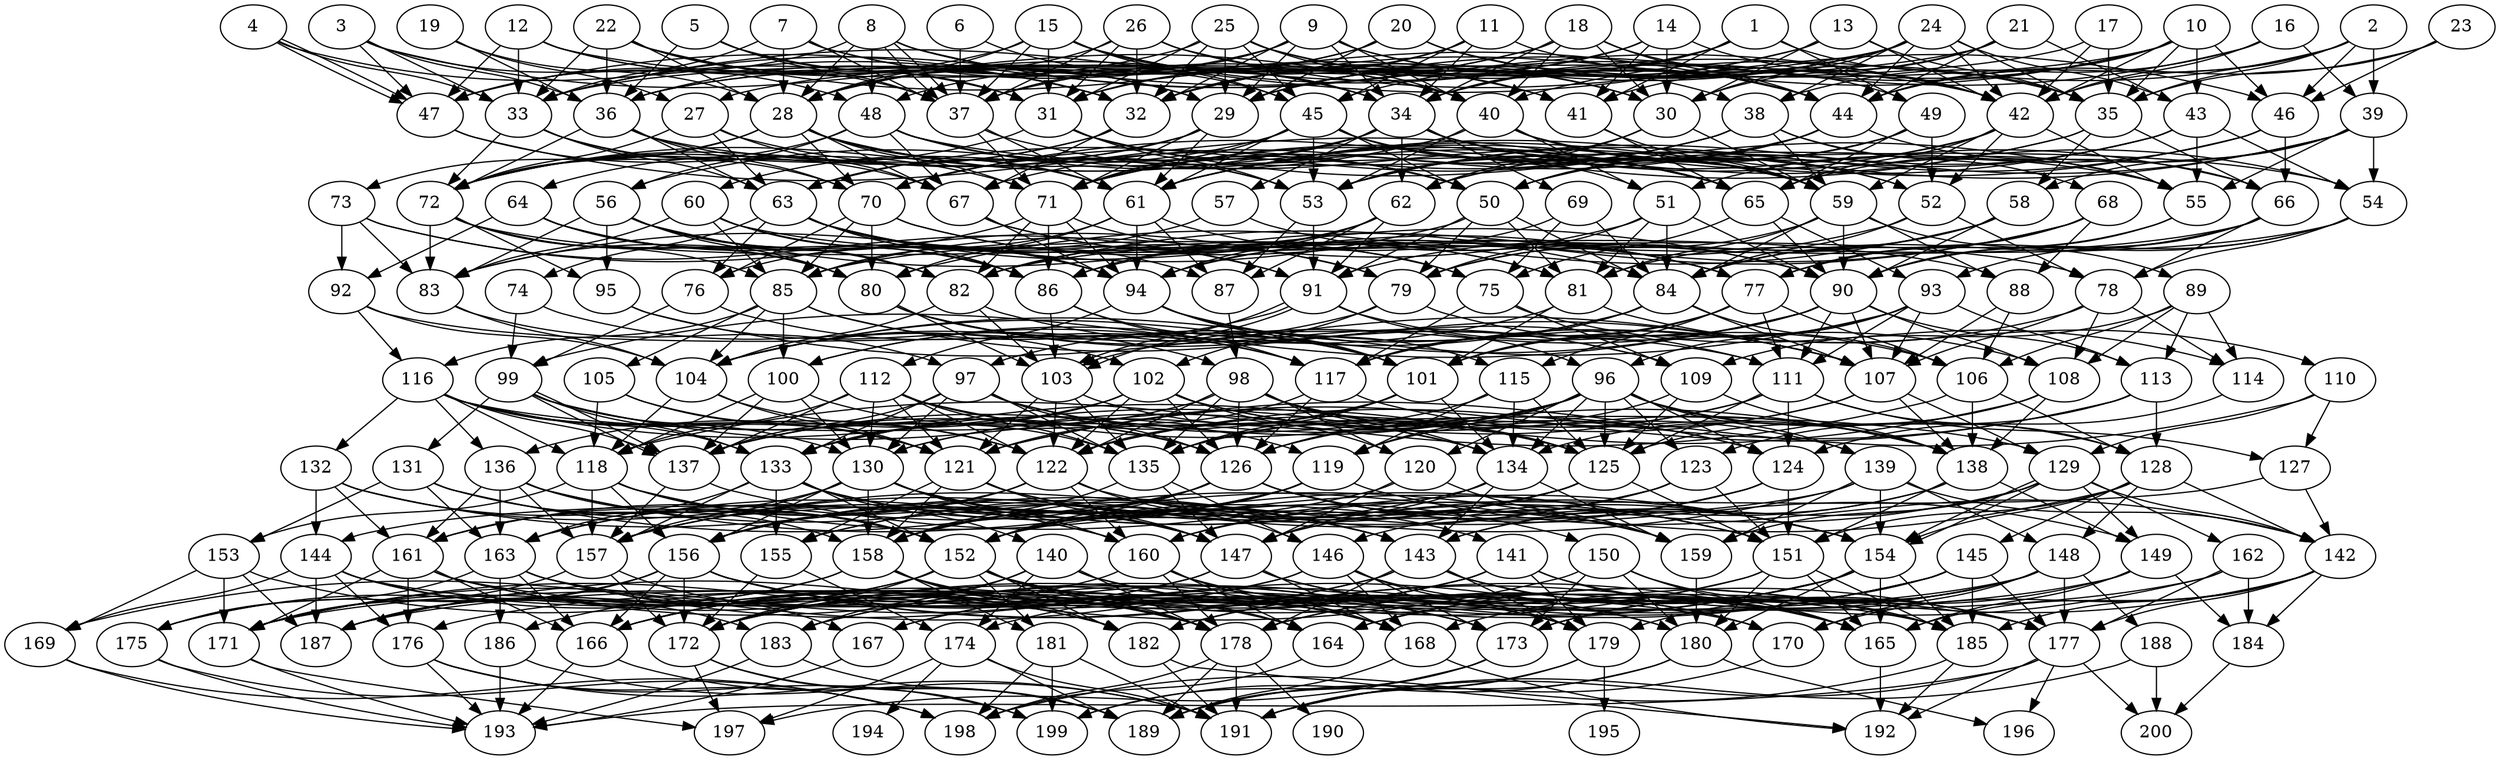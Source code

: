 // DAG automatically generated by daggen at Wed Apr 12 12:21:07 2017
// ./daggen --dot -n 200 --jump=1 --fat=0.6 --regularity=0.8 --density=0.4 
digraph G {
  1 [size="547399227973", alpha="0.15"]
  1 -> 29 [size ="838860800"]
  1 -> 34 [size ="838860800"]
  1 -> 35 [size ="838860800"]
  1 -> 37 [size ="838860800"]
  1 -> 41 [size ="838860800"]
  1 -> 49 [size ="838860800"]
  2 [size="8962573378", alpha="0.13"]
  2 -> 35 [size ="411041792"]
  2 -> 39 [size ="411041792"]
  2 -> 40 [size ="411041792"]
  2 -> 42 [size ="411041792"]
  2 -> 44 [size ="411041792"]
  2 -> 46 [size ="411041792"]
  3 [size="518663900", alpha="0.17"]
  3 -> 33 [size ="33554432"]
  3 -> 36 [size ="33554432"]
  3 -> 40 [size ="33554432"]
  3 -> 47 [size ="33554432"]
  3 -> 48 [size ="33554432"]
  4 [size="782757789696", alpha="0.10"]
  4 -> 32 [size ="679477248"]
  4 -> 33 [size ="679477248"]
  4 -> 47 [size ="679477248"]
  4 -> 47 [size ="679477248"]
  5 [size="231928233984", alpha="0.07"]
  5 -> 29 [size ="301989888"]
  5 -> 31 [size ="301989888"]
  5 -> 36 [size ="301989888"]
  5 -> 37 [size ="301989888"]
  6 [size="47000813257", alpha="0.15"]
  6 -> 37 [size ="209715200"]
  6 -> 45 [size ="209715200"]
  7 [size="453612371316", alpha="0.19"]
  7 -> 28 [size ="536870912"]
  7 -> 33 [size ="536870912"]
  7 -> 34 [size ="536870912"]
  7 -> 37 [size ="536870912"]
  7 -> 41 [size ="536870912"]
  8 [size="1116092727383", alpha="0.18"]
  8 -> 28 [size ="838860800"]
  8 -> 34 [size ="838860800"]
  8 -> 37 [size ="838860800"]
  8 -> 37 [size ="838860800"]
  8 -> 40 [size ="838860800"]
  8 -> 42 [size ="838860800"]
  8 -> 47 [size ="838860800"]
  8 -> 48 [size ="838860800"]
  9 [size="46220240918", alpha="0.13"]
  9 -> 29 [size ="33554432"]
  9 -> 32 [size ="33554432"]
  9 -> 34 [size ="33554432"]
  9 -> 36 [size ="33554432"]
  9 -> 37 [size ="33554432"]
  9 -> 38 [size ="33554432"]
  9 -> 40 [size ="33554432"]
  9 -> 44 [size ="33554432"]
  10 [size="3008653138", alpha="0.05"]
  10 -> 27 [size ="75497472"]
  10 -> 32 [size ="75497472"]
  10 -> 34 [size ="75497472"]
  10 -> 35 [size ="75497472"]
  10 -> 42 [size ="75497472"]
  10 -> 43 [size ="75497472"]
  10 -> 44 [size ="75497472"]
  10 -> 45 [size ="75497472"]
  10 -> 46 [size ="75497472"]
  11 [size="191332156392", alpha="0.11"]
  11 -> 31 [size ="536870912"]
  11 -> 32 [size ="536870912"]
  11 -> 34 [size ="536870912"]
  11 -> 42 [size ="536870912"]
  11 -> 45 [size ="536870912"]
  12 [size="35597628548", alpha="0.08"]
  12 -> 31 [size ="679477248"]
  12 -> 32 [size ="679477248"]
  12 -> 33 [size ="679477248"]
  12 -> 42 [size ="679477248"]
  12 -> 47 [size ="679477248"]
  13 [size="3260915998", alpha="0.14"]
  13 -> 30 [size ="134217728"]
  13 -> 32 [size ="134217728"]
  13 -> 33 [size ="134217728"]
  13 -> 35 [size ="134217728"]
  13 -> 42 [size ="134217728"]
  14 [size="39935216856", alpha="0.01"]
  14 -> 28 [size ="134217728"]
  14 -> 29 [size ="134217728"]
  14 -> 30 [size ="134217728"]
  14 -> 41 [size ="134217728"]
  14 -> 42 [size ="134217728"]
  15 [size="255862512761", alpha="0.10"]
  15 -> 28 [size ="301989888"]
  15 -> 30 [size ="301989888"]
  15 -> 31 [size ="301989888"]
  15 -> 34 [size ="301989888"]
  15 -> 37 [size ="301989888"]
  15 -> 42 [size ="301989888"]
  15 -> 45 [size ="301989888"]
  15 -> 47 [size ="301989888"]
  16 [size="28991029248", alpha="0.05"]
  16 -> 29 [size ="75497472"]
  16 -> 38 [size ="75497472"]
  16 -> 39 [size ="75497472"]
  16 -> 42 [size ="75497472"]
  17 [size="8972319477", alpha="0.05"]
  17 -> 35 [size ="33554432"]
  17 -> 36 [size ="33554432"]
  17 -> 42 [size ="33554432"]
  18 [size="221116185206", alpha="0.07"]
  18 -> 30 [size ="411041792"]
  18 -> 33 [size ="411041792"]
  18 -> 34 [size ="411041792"]
  18 -> 40 [size ="411041792"]
  18 -> 44 [size ="411041792"]
  18 -> 47 [size ="411041792"]
  18 -> 49 [size ="411041792"]
  19 [size="8347876361", alpha="0.04"]
  19 -> 27 [size ="209715200"]
  19 -> 28 [size ="209715200"]
  19 -> 36 [size ="209715200"]
  20 [size="318438294749", alpha="0.13"]
  20 -> 28 [size ="209715200"]
  20 -> 29 [size ="209715200"]
  20 -> 35 [size ="209715200"]
  20 -> 44 [size ="209715200"]
  20 -> 48 [size ="209715200"]
  21 [size="68719476736", alpha="0.11"]
  21 -> 30 [size ="134217728"]
  21 -> 36 [size ="134217728"]
  21 -> 41 [size ="134217728"]
  21 -> 43 [size ="134217728"]
  21 -> 44 [size ="134217728"]
  22 [size="11364502227", alpha="0.19"]
  22 -> 28 [size ="209715200"]
  22 -> 29 [size ="209715200"]
  22 -> 32 [size ="209715200"]
  22 -> 33 [size ="209715200"]
  22 -> 36 [size ="209715200"]
  22 -> 37 [size ="209715200"]
  22 -> 44 [size ="209715200"]
  23 [size="124092899724", alpha="0.10"]
  23 -> 35 [size ="134217728"]
  23 -> 44 [size ="134217728"]
  23 -> 46 [size ="134217728"]
  24 [size="368293445632", alpha="0.12"]
  24 -> 29 [size ="411041792"]
  24 -> 30 [size ="411041792"]
  24 -> 31 [size ="411041792"]
  24 -> 32 [size ="411041792"]
  24 -> 33 [size ="411041792"]
  24 -> 34 [size ="411041792"]
  24 -> 35 [size ="411041792"]
  24 -> 38 [size ="411041792"]
  24 -> 42 [size ="411041792"]
  24 -> 43 [size ="411041792"]
  24 -> 44 [size ="411041792"]
  25 [size="1008282841893", alpha="0.12"]
  25 -> 29 [size ="838860800"]
  25 -> 30 [size ="838860800"]
  25 -> 31 [size ="838860800"]
  25 -> 32 [size ="838860800"]
  25 -> 33 [size ="838860800"]
  25 -> 40 [size ="838860800"]
  25 -> 44 [size ="838860800"]
  25 -> 45 [size ="838860800"]
  26 [size="622847712706", alpha="0.05"]
  26 -> 28 [size ="838860800"]
  26 -> 31 [size ="838860800"]
  26 -> 32 [size ="838860800"]
  26 -> 37 [size ="838860800"]
  26 -> 41 [size ="838860800"]
  26 -> 46 [size ="838860800"]
  27 [size="45371557116", alpha="0.06"]
  27 -> 50 [size ="838860800"]
  27 -> 63 [size ="838860800"]
  27 -> 67 [size ="838860800"]
  27 -> 72 [size ="838860800"]
  28 [size="6675562084", alpha="0.01"]
  28 -> 53 [size ="679477248"]
  28 -> 61 [size ="679477248"]
  28 -> 65 [size ="679477248"]
  28 -> 67 [size ="679477248"]
  28 -> 70 [size ="679477248"]
  28 -> 71 [size ="679477248"]
  28 -> 72 [size ="679477248"]
  28 -> 73 [size ="679477248"]
  29 [size="5308098366", alpha="0.16"]
  29 -> 61 [size ="209715200"]
  29 -> 63 [size ="209715200"]
  29 -> 71 [size ="209715200"]
  29 -> 72 [size ="209715200"]
  30 [size="1337575980", alpha="0.08"]
  30 -> 53 [size ="75497472"]
  30 -> 59 [size ="75497472"]
  30 -> 62 [size ="75497472"]
  31 [size="275115676212", alpha="0.06"]
  31 -> 50 [size ="536870912"]
  31 -> 53 [size ="536870912"]
  31 -> 55 [size ="536870912"]
  31 -> 72 [size ="536870912"]
  32 [size="32684087846", alpha="0.00"]
  32 -> 64 [size ="33554432"]
  32 -> 67 [size ="33554432"]
  32 -> 72 [size ="33554432"]
  33 [size="7187351302", alpha="0.04"]
  33 -> 63 [size ="134217728"]
  33 -> 67 [size ="134217728"]
  33 -> 70 [size ="134217728"]
  33 -> 72 [size ="134217728"]
  34 [size="28991029248", alpha="0.02"]
  34 -> 52 [size ="75497472"]
  34 -> 57 [size ="75497472"]
  34 -> 59 [size ="75497472"]
  34 -> 62 [size ="75497472"]
  34 -> 66 [size ="75497472"]
  34 -> 69 [size ="75497472"]
  34 -> 70 [size ="75497472"]
  34 -> 71 [size ="75497472"]
  34 -> 72 [size ="75497472"]
  35 [size="182477021940", alpha="0.02"]
  35 -> 58 [size ="134217728"]
  35 -> 66 [size ="134217728"]
  35 -> 70 [size ="134217728"]
  35 -> 71 [size ="134217728"]
  36 [size="21548177159", alpha="0.06"]
  36 -> 55 [size ="838860800"]
  36 -> 61 [size ="838860800"]
  36 -> 63 [size ="838860800"]
  36 -> 70 [size ="838860800"]
  36 -> 72 [size ="838860800"]
  37 [size="511069636573", alpha="0.15"]
  37 -> 59 [size ="411041792"]
  37 -> 61 [size ="411041792"]
  37 -> 71 [size ="411041792"]
  38 [size="47223335934", alpha="0.12"]
  38 -> 55 [size ="838860800"]
  38 -> 59 [size ="838860800"]
  38 -> 63 [size ="838860800"]
  38 -> 68 [size ="838860800"]
  38 -> 70 [size ="838860800"]
  38 -> 71 [size ="838860800"]
  39 [size="8589934592", alpha="0.03"]
  39 -> 53 [size ="33554432"]
  39 -> 54 [size ="33554432"]
  39 -> 55 [size ="33554432"]
  39 -> 58 [size ="33554432"]
  39 -> 61 [size ="33554432"]
  39 -> 65 [size ="33554432"]
  40 [size="30503994490", alpha="0.01"]
  40 -> 51 [size ="536870912"]
  40 -> 52 [size ="536870912"]
  40 -> 53 [size ="536870912"]
  40 -> 54 [size ="536870912"]
  40 -> 56 [size ="536870912"]
  40 -> 59 [size ="536870912"]
  41 [size="549755813888", alpha="0.17"]
  41 -> 59 [size ="536870912"]
  41 -> 65 [size ="536870912"]
  42 [size="6193108002", alpha="0.11"]
  42 -> 50 [size ="134217728"]
  42 -> 52 [size ="134217728"]
  42 -> 55 [size ="134217728"]
  42 -> 59 [size ="134217728"]
  42 -> 65 [size ="134217728"]
  42 -> 71 [size ="134217728"]
  43 [size="231928233984", alpha="0.09"]
  43 -> 50 [size ="301989888"]
  43 -> 54 [size ="301989888"]
  43 -> 55 [size ="301989888"]
  43 -> 61 [size ="301989888"]
  43 -> 62 [size ="301989888"]
  44 [size="368293445632", alpha="0.05"]
  44 -> 50 [size ="411041792"]
  44 -> 61 [size ="411041792"]
  44 -> 66 [size ="411041792"]
  44 -> 67 [size ="411041792"]
  45 [size="417458915781", alpha="0.08"]
  45 -> 50 [size ="301989888"]
  45 -> 51 [size ="301989888"]
  45 -> 53 [size ="301989888"]
  45 -> 59 [size ="301989888"]
  45 -> 60 [size ="301989888"]
  45 -> 61 [size ="301989888"]
  45 -> 65 [size ="301989888"]
  45 -> 71 [size ="301989888"]
  46 [size="263430747320", alpha="0.15"]
  46 -> 51 [size ="536870912"]
  46 -> 53 [size ="536870912"]
  46 -> 61 [size ="536870912"]
  46 -> 66 [size ="536870912"]
  47 [size="68719476736", alpha="0.00"]
  47 -> 65 [size ="134217728"]
  47 -> 71 [size ="134217728"]
  48 [size="782757789696", alpha="0.11"]
  48 -> 50 [size ="679477248"]
  48 -> 53 [size ="679477248"]
  48 -> 54 [size ="679477248"]
  48 -> 56 [size ="679477248"]
  48 -> 65 [size ="679477248"]
  48 -> 67 [size ="679477248"]
  48 -> 72 [size ="679477248"]
  49 [size="782757789696", alpha="0.00"]
  49 -> 50 [size ="679477248"]
  49 -> 52 [size ="679477248"]
  49 -> 53 [size ="679477248"]
  49 -> 62 [size ="679477248"]
  49 -> 65 [size ="679477248"]
  50 [size="21968148809", alpha="0.11"]
  50 -> 79 [size ="838860800"]
  50 -> 81 [size ="838860800"]
  50 -> 83 [size ="838860800"]
  50 -> 84 [size ="838860800"]
  50 -> 91 [size ="838860800"]
  51 [size="8762430306", alpha="0.06"]
  51 -> 79 [size ="411041792"]
  51 -> 81 [size ="411041792"]
  51 -> 84 [size ="411041792"]
  51 -> 85 [size ="411041792"]
  51 -> 90 [size ="411041792"]
  52 [size="8589934592", alpha="0.11"]
  52 -> 78 [size ="33554432"]
  52 -> 84 [size ="33554432"]
  52 -> 94 [size ="33554432"]
  53 [size="297086077139", alpha="0.05"]
  53 -> 87 [size ="301989888"]
  53 -> 91 [size ="301989888"]
  54 [size="131629558528", alpha="0.01"]
  54 -> 77 [size ="536870912"]
  54 -> 78 [size ="536870912"]
  54 -> 82 [size ="536870912"]
  54 -> 90 [size ="536870912"]
  55 [size="50776869419", alpha="0.17"]
  55 -> 77 [size ="838860800"]
  55 -> 90 [size ="838860800"]
  56 [size="1073741824000", alpha="0.16"]
  56 -> 80 [size ="838860800"]
  56 -> 82 [size ="838860800"]
  56 -> 83 [size ="838860800"]
  56 -> 90 [size ="838860800"]
  56 -> 94 [size ="838860800"]
  56 -> 95 [size ="838860800"]
  57 [size="10437458688", alpha="0.07"]
  57 -> 76 [size ="209715200"]
  57 -> 90 [size ="209715200"]
  58 [size="21126713113", alpha="0.14"]
  58 -> 79 [size ="33554432"]
  58 -> 80 [size ="33554432"]
  58 -> 81 [size ="33554432"]
  58 -> 90 [size ="33554432"]
  58 -> 91 [size ="33554432"]
  59 [size="593308567104", alpha="0.13"]
  59 -> 79 [size ="411041792"]
  59 -> 81 [size ="411041792"]
  59 -> 84 [size ="411041792"]
  59 -> 88 [size ="411041792"]
  59 -> 89 [size ="411041792"]
  59 -> 90 [size ="411041792"]
  60 [size="368293445632", alpha="0.03"]
  60 -> 78 [size ="411041792"]
  60 -> 83 [size ="411041792"]
  60 -> 85 [size ="411041792"]
  60 -> 86 [size ="411041792"]
  60 -> 94 [size ="411041792"]
  61 [size="8589934592", alpha="0.17"]
  61 -> 77 [size ="33554432"]
  61 -> 80 [size ="33554432"]
  61 -> 85 [size ="33554432"]
  61 -> 87 [size ="33554432"]
  61 -> 94 [size ="33554432"]
  62 [size="2340673227", alpha="0.04"]
  62 -> 82 [size ="75497472"]
  62 -> 86 [size ="75497472"]
  62 -> 87 [size ="75497472"]
  62 -> 91 [size ="75497472"]
  62 -> 94 [size ="75497472"]
  63 [size="300033367701", alpha="0.07"]
  63 -> 74 [size ="209715200"]
  63 -> 75 [size ="209715200"]
  63 -> 76 [size ="209715200"]
  63 -> 77 [size ="209715200"]
  63 -> 79 [size ="209715200"]
  63 -> 86 [size ="209715200"]
  63 -> 87 [size ="209715200"]
  63 -> 91 [size ="209715200"]
  63 -> 94 [size ="209715200"]
  64 [size="1073741824000", alpha="0.07"]
  64 -> 80 [size ="838860800"]
  64 -> 82 [size ="838860800"]
  64 -> 86 [size ="838860800"]
  64 -> 92 [size ="838860800"]
  64 -> 94 [size ="838860800"]
  65 [size="28991029248", alpha="0.05"]
  65 -> 75 [size ="75497472"]
  65 -> 90 [size ="75497472"]
  65 -> 93 [size ="75497472"]
  66 [size="134233760832", alpha="0.18"]
  66 -> 78 [size ="134217728"]
  66 -> 84 [size ="134217728"]
  66 -> 85 [size ="134217728"]
  66 -> 90 [size ="134217728"]
  66 -> 93 [size ="134217728"]
  67 [size="231928233984", alpha="0.01"]
  67 -> 77 [size ="301989888"]
  67 -> 81 [size ="301989888"]
  67 -> 94 [size ="301989888"]
  68 [size="379646927523", alpha="0.11"]
  68 -> 77 [size ="301989888"]
  68 -> 82 [size ="301989888"]
  68 -> 84 [size ="301989888"]
  68 -> 86 [size ="301989888"]
  68 -> 88 [size ="301989888"]
  69 [size="33061728312", alpha="0.03"]
  69 -> 75 [size ="838860800"]
  69 -> 84 [size ="838860800"]
  69 -> 94 [size ="838860800"]
  70 [size="18302077900", alpha="0.06"]
  70 -> 76 [size ="838860800"]
  70 -> 80 [size ="838860800"]
  70 -> 81 [size ="838860800"]
  70 -> 84 [size ="838860800"]
  70 -> 85 [size ="838860800"]
  71 [size="2465225170", alpha="0.02"]
  71 -> 75 [size ="75497472"]
  71 -> 82 [size ="75497472"]
  71 -> 83 [size ="75497472"]
  71 -> 86 [size ="75497472"]
  71 -> 94 [size ="75497472"]
  72 [size="782757789696", alpha="0.01"]
  72 -> 80 [size ="679477248"]
  72 -> 82 [size ="679477248"]
  72 -> 83 [size ="679477248"]
  72 -> 85 [size ="679477248"]
  72 -> 88 [size ="679477248"]
  72 -> 95 [size ="679477248"]
  73 [size="262647643180", alpha="0.20"]
  73 -> 79 [size ="536870912"]
  73 -> 83 [size ="536870912"]
  73 -> 91 [size ="536870912"]
  73 -> 92 [size ="536870912"]
  74 [size="782757789696", alpha="0.05"]
  74 -> 99 [size ="679477248"]
  74 -> 102 [size ="679477248"]
  75 [size="2437667704", alpha="0.13"]
  75 -> 109 [size ="75497472"]
  75 -> 114 [size ="75497472"]
  75 -> 117 [size ="75497472"]
  76 [size="28991029248", alpha="0.03"]
  76 -> 99 [size ="75497472"]
  76 -> 117 [size ="75497472"]
  77 [size="8589934592", alpha="0.00"]
  77 -> 101 [size ="33554432"]
  77 -> 106 [size ="33554432"]
  77 -> 111 [size ="33554432"]
  77 -> 115 [size ="33554432"]
  77 -> 117 [size ="33554432"]
  78 [size="31291380953", alpha="0.19"]
  78 -> 107 [size ="679477248"]
  78 -> 108 [size ="679477248"]
  78 -> 114 [size ="679477248"]
  78 -> 117 [size ="679477248"]
  79 [size="111605557355", alpha="0.20"]
  79 -> 102 [size ="75497472"]
  79 -> 104 [size ="75497472"]
  79 -> 108 [size ="75497472"]
  80 [size="26613857877", alpha="0.10"]
  80 -> 103 [size ="679477248"]
  80 -> 109 [size ="679477248"]
  80 -> 111 [size ="679477248"]
  80 -> 117 [size ="679477248"]
  81 [size="326317740580", alpha="0.11"]
  81 -> 100 [size ="536870912"]
  81 -> 101 [size ="536870912"]
  81 -> 110 [size ="536870912"]
  82 [size="9022448628", alpha="0.13"]
  82 -> 103 [size ="301989888"]
  82 -> 104 [size ="301989888"]
  82 -> 109 [size ="301989888"]
  83 [size="249268859145", alpha="0.00"]
  83 -> 97 [size ="679477248"]
  83 -> 104 [size ="679477248"]
  84 [size="368293445632", alpha="0.12"]
  84 -> 97 [size ="411041792"]
  84 -> 100 [size ="411041792"]
  84 -> 106 [size ="411041792"]
  84 -> 107 [size ="411041792"]
  84 -> 117 [size ="411041792"]
  85 [size="8589934592", alpha="0.17"]
  85 -> 100 [size ="33554432"]
  85 -> 101 [size ="33554432"]
  85 -> 104 [size ="33554432"]
  85 -> 105 [size ="33554432"]
  85 -> 107 [size ="33554432"]
  85 -> 116 [size ="33554432"]
  86 [size="8589934592", alpha="0.05"]
  86 -> 101 [size ="33554432"]
  86 -> 103 [size ="33554432"]
  86 -> 117 [size ="33554432"]
  87 [size="1310927973101", alpha="0.15"]
  87 -> 98 [size ="838860800"]
  88 [size="6123481806", alpha="0.04"]
  88 -> 106 [size ="301989888"]
  88 -> 107 [size ="301989888"]
  89 [size="231928233984", alpha="0.20"]
  89 -> 106 [size ="301989888"]
  89 -> 108 [size ="301989888"]
  89 -> 109 [size ="301989888"]
  89 -> 113 [size ="301989888"]
  89 -> 114 [size ="301989888"]
  90 [size="2964074582", alpha="0.19"]
  90 -> 99 [size ="75497472"]
  90 -> 101 [size ="75497472"]
  90 -> 103 [size ="75497472"]
  90 -> 104 [size ="75497472"]
  90 -> 107 [size ="75497472"]
  90 -> 108 [size ="75497472"]
  90 -> 111 [size ="75497472"]
  90 -> 113 [size ="75497472"]
  91 [size="626853037427", alpha="0.05"]
  91 -> 96 [size ="411041792"]
  91 -> 103 [size ="411041792"]
  91 -> 103 [size ="411041792"]
  91 -> 104 [size ="411041792"]
  91 -> 106 [size ="411041792"]
  92 [size="134217728000", alpha="0.09"]
  92 -> 104 [size ="209715200"]
  92 -> 111 [size ="209715200"]
  92 -> 116 [size ="209715200"]
  93 [size="231928233984", alpha="0.13"]
  93 -> 96 [size ="301989888"]
  93 -> 101 [size ="301989888"]
  93 -> 104 [size ="301989888"]
  93 -> 107 [size ="301989888"]
  93 -> 111 [size ="301989888"]
  93 -> 113 [size ="301989888"]
  94 [size="112525218575", alpha="0.09"]
  94 -> 101 [size ="301989888"]
  94 -> 107 [size ="301989888"]
  94 -> 112 [size ="301989888"]
  94 -> 115 [size ="301989888"]
  95 [size="9144210639", alpha="0.10"]
  95 -> 98 [size ="33554432"]
  95 -> 107 [size ="33554432"]
  96 [size="68719476736", alpha="0.16"]
  96 -> 119 [size ="134217728"]
  96 -> 120 [size ="134217728"]
  96 -> 123 [size ="134217728"]
  96 -> 124 [size ="134217728"]
  96 -> 125 [size ="134217728"]
  96 -> 126 [size ="134217728"]
  96 -> 128 [size ="134217728"]
  96 -> 130 [size ="134217728"]
  96 -> 133 [size ="134217728"]
  96 -> 134 [size ="134217728"]
  96 -> 137 [size ="134217728"]
  96 -> 138 [size ="134217728"]
  96 -> 139 [size ="134217728"]
  97 [size="2518726765", alpha="0.06"]
  97 -> 124 [size ="75497472"]
  97 -> 126 [size ="75497472"]
  97 -> 130 [size ="75497472"]
  97 -> 133 [size ="75497472"]
  97 -> 134 [size ="75497472"]
  97 -> 135 [size ="75497472"]
  97 -> 137 [size ="75497472"]
  98 [size="1046537598", alpha="0.14"]
  98 -> 120 [size ="33554432"]
  98 -> 122 [size ="33554432"]
  98 -> 125 [size ="33554432"]
  98 -> 126 [size ="33554432"]
  98 -> 134 [size ="33554432"]
  98 -> 135 [size ="33554432"]
  98 -> 137 [size ="33554432"]
  98 -> 139 [size ="33554432"]
  99 [size="104772686993", alpha="0.14"]
  99 -> 121 [size ="209715200"]
  99 -> 125 [size ="209715200"]
  99 -> 126 [size ="209715200"]
  99 -> 131 [size ="209715200"]
  99 -> 133 [size ="209715200"]
  99 -> 137 [size ="209715200"]
  99 -> 137 [size ="209715200"]
  100 [size="68719476736", alpha="0.17"]
  100 -> 118 [size ="134217728"]
  100 -> 126 [size ="134217728"]
  100 -> 130 [size ="134217728"]
  100 -> 137 [size ="134217728"]
  101 [size="4483098999", alpha="0.15"]
  101 -> 122 [size ="134217728"]
  101 -> 134 [size ="134217728"]
  101 -> 135 [size ="134217728"]
  101 -> 137 [size ="134217728"]
  102 [size="293286596125", alpha="0.12"]
  102 -> 120 [size ="411041792"]
  102 -> 122 [size ="411041792"]
  102 -> 124 [size ="411041792"]
  102 -> 126 [size ="411041792"]
  102 -> 133 [size ="411041792"]
  102 -> 136 [size ="411041792"]
  102 -> 138 [size ="411041792"]
  103 [size="134217728000", alpha="0.15"]
  103 -> 121 [size ="209715200"]
  103 -> 122 [size ="209715200"]
  103 -> 125 [size ="209715200"]
  103 -> 135 [size ="209715200"]
  104 [size="782757789696", alpha="0.19"]
  104 -> 118 [size ="679477248"]
  104 -> 121 [size ="679477248"]
  104 -> 135 [size ="679477248"]
  105 [size="68719476736", alpha="0.05"]
  105 -> 118 [size ="134217728"]
  105 -> 121 [size ="134217728"]
  105 -> 122 [size ="134217728"]
  106 [size="516906719524", alpha="0.01"]
  106 -> 118 [size ="536870912"]
  106 -> 128 [size ="536870912"]
  106 -> 138 [size ="536870912"]
  107 [size="774934450576", alpha="0.01"]
  107 -> 122 [size ="536870912"]
  107 -> 126 [size ="536870912"]
  107 -> 129 [size ="536870912"]
  107 -> 138 [size ="536870912"]
  108 [size="631602481813", alpha="0.19"]
  108 -> 125 [size ="411041792"]
  108 -> 133 [size ="411041792"]
  108 -> 134 [size ="411041792"]
  108 -> 138 [size ="411041792"]
  109 [size="134217728000", alpha="0.19"]
  109 -> 119 [size ="209715200"]
  109 -> 125 [size ="209715200"]
  109 -> 138 [size ="209715200"]
  110 [size="820086506616", alpha="0.04"]
  110 -> 121 [size ="536870912"]
  110 -> 127 [size ="536870912"]
  110 -> 129 [size ="536870912"]
  111 [size="5932370756", alpha="0.02"]
  111 -> 124 [size ="134217728"]
  111 -> 125 [size ="134217728"]
  111 -> 127 [size ="134217728"]
  111 -> 128 [size ="134217728"]
  111 -> 130 [size ="134217728"]
  111 -> 135 [size ="134217728"]
  112 [size="165766812792", alpha="0.13"]
  112 -> 118 [size ="209715200"]
  112 -> 119 [size ="209715200"]
  112 -> 121 [size ="209715200"]
  112 -> 122 [size ="209715200"]
  112 -> 130 [size ="209715200"]
  112 -> 135 [size ="209715200"]
  112 -> 137 [size ="209715200"]
  112 -> 138 [size ="209715200"]
  113 [size="354659891508", alpha="0.09"]
  113 -> 121 [size ="536870912"]
  113 -> 122 [size ="536870912"]
  113 -> 123 [size ="536870912"]
  113 -> 128 [size ="536870912"]
  114 [size="992243136413", alpha="0.11"]
  114 -> 124 [size ="679477248"]
  115 [size="549755813888", alpha="0.07"]
  115 -> 119 [size ="536870912"]
  115 -> 125 [size ="536870912"]
  115 -> 134 [size ="536870912"]
  115 -> 135 [size ="536870912"]
  116 [size="28991029248", alpha="0.11"]
  116 -> 118 [size ="75497472"]
  116 -> 121 [size ="75497472"]
  116 -> 122 [size ="75497472"]
  116 -> 129 [size ="75497472"]
  116 -> 130 [size ="75497472"]
  116 -> 132 [size ="75497472"]
  116 -> 133 [size ="75497472"]
  116 -> 134 [size ="75497472"]
  116 -> 136 [size ="75497472"]
  116 -> 137 [size ="75497472"]
  117 [size="1073741824000", alpha="0.13"]
  117 -> 121 [size ="838860800"]
  117 -> 126 [size ="838860800"]
  117 -> 138 [size ="838860800"]
  118 [size="286283795476", alpha="0.04"]
  118 -> 147 [size ="838860800"]
  118 -> 151 [size ="838860800"]
  118 -> 152 [size ="838860800"]
  118 -> 153 [size ="838860800"]
  118 -> 156 [size ="838860800"]
  118 -> 157 [size ="838860800"]
  119 [size="26738325604", alpha="0.03"]
  119 -> 142 [size ="536870912"]
  119 -> 152 [size ="536870912"]
  119 -> 157 [size ="536870912"]
  119 -> 158 [size ="536870912"]
  119 -> 163 [size ="536870912"]
  120 [size="43954375485", alpha="0.18"]
  120 -> 147 [size ="75497472"]
  120 -> 156 [size ="75497472"]
  120 -> 159 [size ="75497472"]
  121 [size="368293445632", alpha="0.09"]
  121 -> 141 [size ="411041792"]
  121 -> 147 [size ="411041792"]
  121 -> 151 [size ="411041792"]
  121 -> 155 [size ="411041792"]
  121 -> 158 [size ="411041792"]
  122 [size="22521972493", alpha="0.06"]
  122 -> 146 [size ="411041792"]
  122 -> 154 [size ="411041792"]
  122 -> 156 [size ="411041792"]
  122 -> 160 [size ="411041792"]
  122 -> 161 [size ="411041792"]
  123 [size="32180338831", alpha="0.06"]
  123 -> 147 [size ="33554432"]
  123 -> 151 [size ="33554432"]
  123 -> 156 [size ="33554432"]
  123 -> 157 [size ="33554432"]
  124 [size="103950378499", alpha="0.02"]
  124 -> 147 [size ="75497472"]
  124 -> 151 [size ="75497472"]
  124 -> 152 [size ="75497472"]
  124 -> 155 [size ="75497472"]
  125 [size="1073741824000", alpha="0.16"]
  125 -> 151 [size ="838860800"]
  125 -> 152 [size ="838860800"]
  125 -> 155 [size ="838860800"]
  125 -> 156 [size ="838860800"]
  125 -> 160 [size ="838860800"]
  126 [size="12187572030", alpha="0.04"]
  126 -> 149 [size ="301989888"]
  126 -> 152 [size ="301989888"]
  126 -> 154 [size ="301989888"]
  126 -> 158 [size ="301989888"]
  126 -> 159 [size ="301989888"]
  126 -> 161 [size ="301989888"]
  127 [size="67939314096", alpha="0.10"]
  127 -> 142 [size ="134217728"]
  127 -> 152 [size ="134217728"]
  128 [size="5838328868", alpha="0.03"]
  128 -> 142 [size ="301989888"]
  128 -> 145 [size ="301989888"]
  128 -> 148 [size ="301989888"]
  128 -> 151 [size ="301989888"]
  128 -> 154 [size ="301989888"]
  128 -> 158 [size ="301989888"]
  129 [size="1073741824000", alpha="0.11"]
  129 -> 142 [size ="838860800"]
  129 -> 143 [size ="838860800"]
  129 -> 149 [size ="838860800"]
  129 -> 154 [size ="838860800"]
  129 -> 154 [size ="838860800"]
  129 -> 159 [size ="838860800"]
  129 -> 160 [size ="838860800"]
  129 -> 162 [size ="838860800"]
  130 [size="17446831849", alpha="0.14"]
  130 -> 143 [size ="411041792"]
  130 -> 147 [size ="411041792"]
  130 -> 154 [size ="411041792"]
  130 -> 156 [size ="411041792"]
  130 -> 157 [size ="411041792"]
  130 -> 158 [size ="411041792"]
  130 -> 160 [size ="411041792"]
  130 -> 161 [size ="411041792"]
  131 [size="68719476736", alpha="0.08"]
  131 -> 152 [size ="134217728"]
  131 -> 153 [size ="134217728"]
  131 -> 159 [size ="134217728"]
  131 -> 160 [size ="134217728"]
  131 -> 163 [size ="134217728"]
  132 [size="134217728000", alpha="0.07"]
  132 -> 143 [size ="209715200"]
  132 -> 144 [size ="209715200"]
  132 -> 152 [size ="209715200"]
  132 -> 160 [size ="209715200"]
  132 -> 161 [size ="209715200"]
  133 [size="28991029248", alpha="0.14"]
  133 -> 140 [size ="75497472"]
  133 -> 147 [size ="75497472"]
  133 -> 150 [size ="75497472"]
  133 -> 152 [size ="75497472"]
  133 -> 155 [size ="75497472"]
  133 -> 157 [size ="75497472"]
  133 -> 163 [size ="75497472"]
  134 [size="782757789696", alpha="0.03"]
  134 -> 143 [size ="679477248"]
  134 -> 147 [size ="679477248"]
  134 -> 159 [size ="679477248"]
  134 -> 163 [size ="679477248"]
  135 [size="111355232699", alpha="0.18"]
  135 -> 146 [size ="209715200"]
  135 -> 147 [size ="209715200"]
  135 -> 158 [size ="209715200"]
  136 [size="2134967479", alpha="0.08"]
  136 -> 143 [size ="209715200"]
  136 -> 151 [size ="209715200"]
  136 -> 157 [size ="209715200"]
  136 -> 158 [size ="209715200"]
  136 -> 161 [size ="209715200"]
  136 -> 163 [size ="209715200"]
  137 [size="782757789696", alpha="0.08"]
  137 -> 154 [size ="679477248"]
  137 -> 157 [size ="679477248"]
  138 [size="177017424552", alpha="0.10"]
  138 -> 143 [size ="134217728"]
  138 -> 146 [size ="134217728"]
  138 -> 149 [size ="134217728"]
  138 -> 151 [size ="134217728"]
  139 [size="134217728000", alpha="0.15"]
  139 -> 142 [size ="209715200"]
  139 -> 144 [size ="209715200"]
  139 -> 148 [size ="209715200"]
  139 -> 154 [size ="209715200"]
  139 -> 157 [size ="209715200"]
  139 -> 159 [size ="209715200"]
  140 [size="782757789696", alpha="0.01"]
  140 -> 172 [size ="679477248"]
  140 -> 174 [size ="679477248"]
  140 -> 177 [size ="679477248"]
  140 -> 178 [size ="679477248"]
  140 -> 179 [size ="679477248"]
  140 -> 183 [size ="679477248"]
  141 [size="220130465235", alpha="0.09"]
  141 -> 165 [size ="411041792"]
  141 -> 166 [size ="411041792"]
  141 -> 167 [size ="411041792"]
  141 -> 172 [size ="411041792"]
  141 -> 177 [size ="411041792"]
  141 -> 179 [size ="411041792"]
  142 [size="218755869760", alpha="0.13"]
  142 -> 164 [size ="209715200"]
  142 -> 165 [size ="209715200"]
  142 -> 170 [size ="209715200"]
  142 -> 177 [size ="209715200"]
  142 -> 184 [size ="209715200"]
  142 -> 185 [size ="209715200"]
  143 [size="354242433408", alpha="0.06"]
  143 -> 165 [size ="679477248"]
  143 -> 166 [size ="679477248"]
  143 -> 171 [size ="679477248"]
  143 -> 177 [size ="679477248"]
  143 -> 178 [size ="679477248"]
  143 -> 179 [size ="679477248"]
  144 [size="68719476736", alpha="0.01"]
  144 -> 169 [size ="134217728"]
  144 -> 170 [size ="134217728"]
  144 -> 176 [size ="134217728"]
  144 -> 182 [size ="134217728"]
  144 -> 183 [size ="134217728"]
  144 -> 187 [size ="134217728"]
  145 [size="147578384460", alpha="0.10"]
  145 -> 167 [size ="134217728"]
  145 -> 173 [size ="134217728"]
  145 -> 174 [size ="134217728"]
  145 -> 177 [size ="134217728"]
  145 -> 183 [size ="134217728"]
  145 -> 185 [size ="134217728"]
  146 [size="231928233984", alpha="0.17"]
  146 -> 168 [size ="301989888"]
  146 -> 169 [size ="301989888"]
  146 -> 170 [size ="301989888"]
  146 -> 173 [size ="301989888"]
  146 -> 179 [size ="301989888"]
  146 -> 186 [size ="301989888"]
  147 [size="17589134046", alpha="0.07"]
  147 -> 165 [size ="301989888"]
  147 -> 166 [size ="301989888"]
  147 -> 168 [size ="301989888"]
  147 -> 170 [size ="301989888"]
  147 -> 171 [size ="301989888"]
  148 [size="157338746400", alpha="0.19"]
  148 -> 168 [size ="134217728"]
  148 -> 170 [size ="134217728"]
  148 -> 171 [size ="134217728"]
  148 -> 173 [size ="134217728"]
  148 -> 177 [size ="134217728"]
  148 -> 178 [size ="134217728"]
  148 -> 179 [size ="134217728"]
  148 -> 188 [size ="134217728"]
  149 [size="14705529962", alpha="0.06"]
  149 -> 165 [size ="838860800"]
  149 -> 173 [size ="838860800"]
  149 -> 184 [size ="838860800"]
  149 -> 187 [size ="838860800"]
  150 [size="1108762484855", alpha="0.13"]
  150 -> 165 [size ="679477248"]
  150 -> 173 [size ="679477248"]
  150 -> 180 [size ="679477248"]
  150 -> 185 [size ="679477248"]
  150 -> 187 [size ="679477248"]
  151 [size="28991029248", alpha="0.08"]
  151 -> 165 [size ="75497472"]
  151 -> 172 [size ="75497472"]
  151 -> 180 [size ="75497472"]
  151 -> 182 [size ="75497472"]
  151 -> 185 [size ="75497472"]
  152 [size="76818901462", alpha="0.07"]
  152 -> 164 [size ="75497472"]
  152 -> 168 [size ="75497472"]
  152 -> 171 [size ="75497472"]
  152 -> 172 [size ="75497472"]
  152 -> 178 [size ="75497472"]
  152 -> 180 [size ="75497472"]
  152 -> 181 [size ="75497472"]
  152 -> 182 [size ="75497472"]
  152 -> 185 [size ="75497472"]
  152 -> 187 [size ="75497472"]
  153 [size="185409802140", alpha="0.17"]
  153 -> 169 [size ="134217728"]
  153 -> 171 [size ="134217728"]
  153 -> 178 [size ="134217728"]
  153 -> 187 [size ="134217728"]
  154 [size="272523616962", alpha="0.18"]
  154 -> 164 [size ="209715200"]
  154 -> 165 [size ="209715200"]
  154 -> 172 [size ="209715200"]
  154 -> 178 [size ="209715200"]
  154 -> 180 [size ="209715200"]
  154 -> 183 [size ="209715200"]
  154 -> 185 [size ="209715200"]
  155 [size="360137465428", alpha="0.20"]
  155 -> 172 [size ="536870912"]
  155 -> 174 [size ="536870912"]
  156 [size="8589934592", alpha="0.00"]
  156 -> 165 [size ="33554432"]
  156 -> 166 [size ="33554432"]
  156 -> 168 [size ="33554432"]
  156 -> 171 [size ="33554432"]
  156 -> 172 [size ="33554432"]
  156 -> 173 [size ="33554432"]
  156 -> 175 [size ="33554432"]
  156 -> 178 [size ="33554432"]
  156 -> 187 [size ="33554432"]
  157 [size="782757789696", alpha="0.13"]
  157 -> 167 [size ="679477248"]
  157 -> 171 [size ="679477248"]
  157 -> 172 [size ="679477248"]
  158 [size="3128440936", alpha="0.09"]
  158 -> 173 [size ="134217728"]
  158 -> 175 [size ="134217728"]
  158 -> 178 [size ="134217728"]
  158 -> 181 [size ="134217728"]
  158 -> 182 [size ="134217728"]
  158 -> 187 [size ="134217728"]
  159 [size="361700319755", alpha="0.18"]
  159 -> 180 [size ="679477248"]
  160 [size="782757789696", alpha="0.04"]
  160 -> 164 [size ="679477248"]
  160 -> 166 [size ="679477248"]
  160 -> 168 [size ="679477248"]
  160 -> 178 [size ="679477248"]
  160 -> 179 [size ="679477248"]
  161 [size="68719476736", alpha="0.12"]
  161 -> 164 [size ="134217728"]
  161 -> 166 [size ="134217728"]
  161 -> 171 [size ="134217728"]
  161 -> 173 [size ="134217728"]
  161 -> 176 [size ="134217728"]
  161 -> 182 [size ="134217728"]
  161 -> 185 [size ="134217728"]
  162 [size="840092246924", alpha="0.11"]
  162 -> 176 [size ="679477248"]
  162 -> 177 [size ="679477248"]
  162 -> 182 [size ="679477248"]
  162 -> 184 [size ="679477248"]
  163 [size="1672135870", alpha="0.01"]
  163 -> 166 [size ="33554432"]
  163 -> 175 [size ="33554432"]
  163 -> 177 [size ="33554432"]
  163 -> 180 [size ="33554432"]
  163 -> 182 [size ="33554432"]
  163 -> 186 [size ="33554432"]
  164 [size="7574593990", alpha="0.06"]
  164 -> 198 [size ="209715200"]
  165 [size="514298786184", alpha="0.02"]
  165 -> 192 [size ="679477248"]
  166 [size="368293445632", alpha="0.09"]
  166 -> 189 [size ="411041792"]
  166 -> 193 [size ="411041792"]
  167 [size="177600355067", alpha="0.06"]
  167 -> 193 [size ="209715200"]
  168 [size="745743858241", alpha="0.01"]
  168 -> 189 [size ="679477248"]
  168 -> 192 [size ="679477248"]
  169 [size="18701920080", alpha="0.11"]
  169 -> 193 [size ="536870912"]
  169 -> 198 [size ="536870912"]
  170 [size="28991029248", alpha="0.04"]
  170 -> 189 [size ="75497472"]
  171 [size="37534916678", alpha="0.07"]
  171 -> 193 [size ="838860800"]
  171 -> 197 [size ="838860800"]
  172 [size="28991029248", alpha="0.20"]
  172 -> 189 [size ="75497472"]
  172 -> 197 [size ="75497472"]
  172 -> 199 [size ="75497472"]
  173 [size="561339369240", alpha="0.07"]
  173 -> 189 [size ="536870912"]
  173 -> 197 [size ="536870912"]
  173 -> 199 [size ="536870912"]
  174 [size="782757789696", alpha="0.05"]
  174 -> 189 [size ="679477248"]
  174 -> 191 [size ="679477248"]
  174 -> 194 [size ="679477248"]
  174 -> 197 [size ="679477248"]
  175 [size="1122853184", alpha="0.20"]
  175 -> 193 [size ="75497472"]
  175 -> 198 [size ="75497472"]
  176 [size="549755813888", alpha="0.08"]
  176 -> 191 [size ="536870912"]
  176 -> 193 [size ="536870912"]
  176 -> 198 [size ="536870912"]
  176 -> 199 [size ="536870912"]
  177 [size="231928233984", alpha="0.13"]
  177 -> 191 [size ="301989888"]
  177 -> 192 [size ="301989888"]
  177 -> 193 [size ="301989888"]
  177 -> 196 [size ="301989888"]
  177 -> 200 [size ="301989888"]
  178 [size="782757789696", alpha="0.15"]
  178 -> 189 [size ="679477248"]
  178 -> 190 [size ="679477248"]
  178 -> 191 [size ="679477248"]
  178 -> 198 [size ="679477248"]
  179 [size="7062427922", alpha="0.17"]
  179 -> 189 [size ="536870912"]
  179 -> 191 [size ="536870912"]
  179 -> 195 [size ="536870912"]
  180 [size="257627726498", alpha="0.02"]
  180 -> 191 [size ="209715200"]
  180 -> 196 [size ="209715200"]
  180 -> 199 [size ="209715200"]
  181 [size="193114449888", alpha="0.02"]
  181 -> 191 [size ="134217728"]
  181 -> 198 [size ="134217728"]
  181 -> 199 [size ="134217728"]
  182 [size="198829707831", alpha="0.16"]
  182 -> 191 [size ="411041792"]
  182 -> 192 [size ="411041792"]
  183 [size="68719476736", alpha="0.01"]
  183 -> 189 [size ="134217728"]
  183 -> 193 [size ="134217728"]
  184 [size="947856641497", alpha="0.07"]
  184 -> 200 [size ="679477248"]
  185 [size="231928233984", alpha="0.08"]
  185 -> 192 [size ="301989888"]
  185 -> 198 [size ="301989888"]
  186 [size="11814116148", alpha="0.01"]
  186 -> 191 [size ="209715200"]
  186 -> 193 [size ="209715200"]
  187 [size="18898524778", alpha="0.07"]
  188 [size="35274779006", alpha="0.07"]
  188 -> 191 [size ="33554432"]
  188 -> 200 [size ="33554432"]
  189 [size="368293445632", alpha="0.05"]
  190 [size="8589934592", alpha="0.08"]
  191 [size="549755813888", alpha="0.11"]
  192 [size="594541399961", alpha="0.02"]
  193 [size="195299430420", alpha="0.12"]
  194 [size="29547261683", alpha="0.15"]
  195 [size="860905043159", alpha="0.18"]
  196 [size="129979712880", alpha="0.18"]
  197 [size="13845323648", alpha="0.11"]
  198 [size="231928233984", alpha="0.03"]
  199 [size="23460445866", alpha="0.11"]
  200 [size="28991029248", alpha="0.09"]
}

